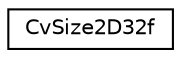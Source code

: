 digraph "Graphical Class Hierarchy"
{
 // LATEX_PDF_SIZE
  edge [fontname="Helvetica",fontsize="10",labelfontname="Helvetica",labelfontsize="10"];
  node [fontname="Helvetica",fontsize="10",shape=record];
  rankdir="LR";
  Node0 [label="CvSize2D32f",height=0.2,width=0.4,color="black", fillcolor="white", style="filled",URL="$struct_cv_size2_d32f.html",tooltip=" "];
}
